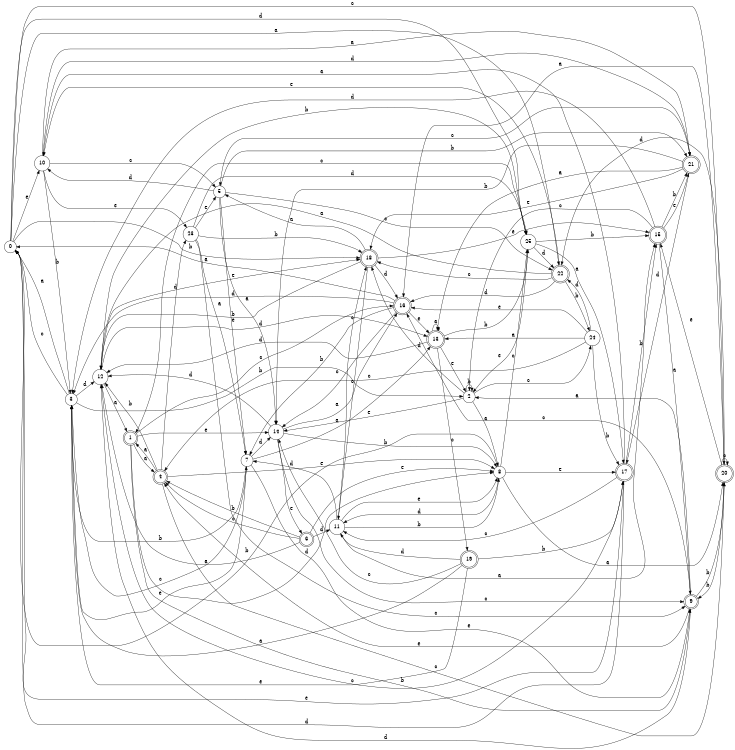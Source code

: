 digraph n21_10 {
__start0 [label="" shape="none"];

rankdir=LR;
size="8,5";

s0 [style="filled", color="black", fillcolor="white" shape="circle", label="0"];
s1 [style="rounded,filled", color="black", fillcolor="white" shape="doublecircle", label="1"];
s2 [style="filled", color="black", fillcolor="white" shape="circle", label="2"];
s3 [style="filled", color="black", fillcolor="white" shape="circle", label="3"];
s4 [style="rounded,filled", color="black", fillcolor="white" shape="doublecircle", label="4"];
s5 [style="filled", color="black", fillcolor="white" shape="circle", label="5"];
s6 [style="rounded,filled", color="black", fillcolor="white" shape="doublecircle", label="6"];
s7 [style="filled", color="black", fillcolor="white" shape="circle", label="7"];
s8 [style="filled", color="black", fillcolor="white" shape="circle", label="8"];
s9 [style="rounded,filled", color="black", fillcolor="white" shape="doublecircle", label="9"];
s10 [style="filled", color="black", fillcolor="white" shape="circle", label="10"];
s11 [style="filled", color="black", fillcolor="white" shape="circle", label="11"];
s12 [style="filled", color="black", fillcolor="white" shape="circle", label="12"];
s13 [style="rounded,filled", color="black", fillcolor="white" shape="doublecircle", label="13"];
s14 [style="filled", color="black", fillcolor="white" shape="circle", label="14"];
s15 [style="rounded,filled", color="black", fillcolor="white" shape="doublecircle", label="15"];
s16 [style="rounded,filled", color="black", fillcolor="white" shape="doublecircle", label="16"];
s17 [style="rounded,filled", color="black", fillcolor="white" shape="doublecircle", label="17"];
s18 [style="rounded,filled", color="black", fillcolor="white" shape="doublecircle", label="18"];
s19 [style="rounded,filled", color="black", fillcolor="white" shape="doublecircle", label="19"];
s20 [style="rounded,filled", color="black", fillcolor="white" shape="doublecircle", label="20"];
s21 [style="rounded,filled", color="black", fillcolor="white" shape="doublecircle", label="21"];
s22 [style="rounded,filled", color="black", fillcolor="white" shape="doublecircle", label="22"];
s23 [style="filled", color="black", fillcolor="white" shape="circle", label="23"];
s24 [style="filled", color="black", fillcolor="white" shape="circle", label="24"];
s25 [style="filled", color="black", fillcolor="white" shape="circle", label="25"];
s0 -> s22 [label="a"];
s0 -> s18 [label="b"];
s0 -> s20 [label="c"];
s0 -> s25 [label="d"];
s0 -> s10 [label="e"];
s1 -> s4 [label="a"];
s1 -> s9 [label="b"];
s1 -> s16 [label="c"];
s1 -> s8 [label="d"];
s1 -> s14 [label="e"];
s2 -> s8 [label="a"];
s2 -> s2 [label="b"];
s2 -> s24 [label="c"];
s2 -> s18 [label="d"];
s2 -> s14 [label="e"];
s3 -> s0 [label="a"];
s3 -> s2 [label="b"];
s3 -> s0 [label="c"];
s3 -> s12 [label="d"];
s3 -> s7 [label="e"];
s4 -> s1 [label="a"];
s4 -> s12 [label="b"];
s4 -> s20 [label="c"];
s4 -> s23 [label="d"];
s4 -> s8 [label="e"];
s5 -> s14 [label="a"];
s5 -> s21 [label="b"];
s5 -> s22 [label="c"];
s5 -> s10 [label="d"];
s5 -> s7 [label="e"];
s6 -> s12 [label="a"];
s6 -> s4 [label="b"];
s6 -> s4 [label="c"];
s6 -> s11 [label="d"];
s6 -> s8 [label="e"];
s7 -> s13 [label="a"];
s7 -> s3 [label="b"];
s7 -> s3 [label="c"];
s7 -> s14 [label="d"];
s7 -> s9 [label="e"];
s8 -> s20 [label="a"];
s8 -> s0 [label="b"];
s8 -> s25 [label="c"];
s8 -> s11 [label="d"];
s8 -> s17 [label="e"];
s9 -> s2 [label="a"];
s9 -> s20 [label="b"];
s9 -> s16 [label="c"];
s9 -> s12 [label="d"];
s9 -> s4 [label="e"];
s10 -> s21 [label="a"];
s10 -> s3 [label="b"];
s10 -> s5 [label="c"];
s10 -> s21 [label="d"];
s10 -> s23 [label="e"];
s11 -> s15 [label="a"];
s11 -> s8 [label="b"];
s11 -> s18 [label="c"];
s11 -> s7 [label="d"];
s11 -> s8 [label="e"];
s12 -> s1 [label="a"];
s12 -> s25 [label="b"];
s12 -> s17 [label="c"];
s12 -> s13 [label="d"];
s12 -> s18 [label="e"];
s13 -> s13 [label="a"];
s13 -> s25 [label="b"];
s13 -> s19 [label="c"];
s13 -> s12 [label="d"];
s13 -> s2 [label="e"];
s14 -> s16 [label="a"];
s14 -> s8 [label="b"];
s14 -> s9 [label="c"];
s14 -> s12 [label="d"];
s14 -> s6 [label="e"];
s15 -> s9 [label="a"];
s15 -> s21 [label="b"];
s15 -> s2 [label="c"];
s15 -> s3 [label="d"];
s15 -> s21 [label="e"];
s16 -> s0 [label="a"];
s16 -> s7 [label="b"];
s16 -> s14 [label="c"];
s16 -> s3 [label="d"];
s16 -> s13 [label="e"];
s17 -> s10 [label="a"];
s17 -> s15 [label="b"];
s17 -> s11 [label="c"];
s17 -> s0 [label="d"];
s17 -> s0 [label="e"];
s18 -> s5 [label="a"];
s18 -> s12 [label="b"];
s18 -> s11 [label="c"];
s18 -> s16 [label="d"];
s18 -> s15 [label="e"];
s19 -> s3 [label="a"];
s19 -> s17 [label="b"];
s19 -> s14 [label="c"];
s19 -> s11 [label="d"];
s19 -> s3 [label="e"];
s20 -> s16 [label="a"];
s20 -> s9 [label="b"];
s20 -> s20 [label="c"];
s20 -> s22 [label="d"];
s20 -> s15 [label="e"];
s21 -> s13 [label="a"];
s21 -> s14 [label="b"];
s21 -> s5 [label="c"];
s21 -> s17 [label="d"];
s21 -> s18 [label="e"];
s22 -> s12 [label="a"];
s22 -> s24 [label="b"];
s22 -> s18 [label="c"];
s22 -> s16 [label="d"];
s22 -> s10 [label="e"];
s23 -> s7 [label="a"];
s23 -> s18 [label="b"];
s23 -> s9 [label="c"];
s23 -> s25 [label="d"];
s23 -> s5 [label="e"];
s24 -> s13 [label="a"];
s24 -> s17 [label="b"];
s24 -> s4 [label="c"];
s24 -> s22 [label="d"];
s24 -> s16 [label="e"];
s25 -> s17 [label="a"];
s25 -> s15 [label="b"];
s25 -> s1 [label="c"];
s25 -> s22 [label="d"];
s25 -> s2 [label="e"];

}